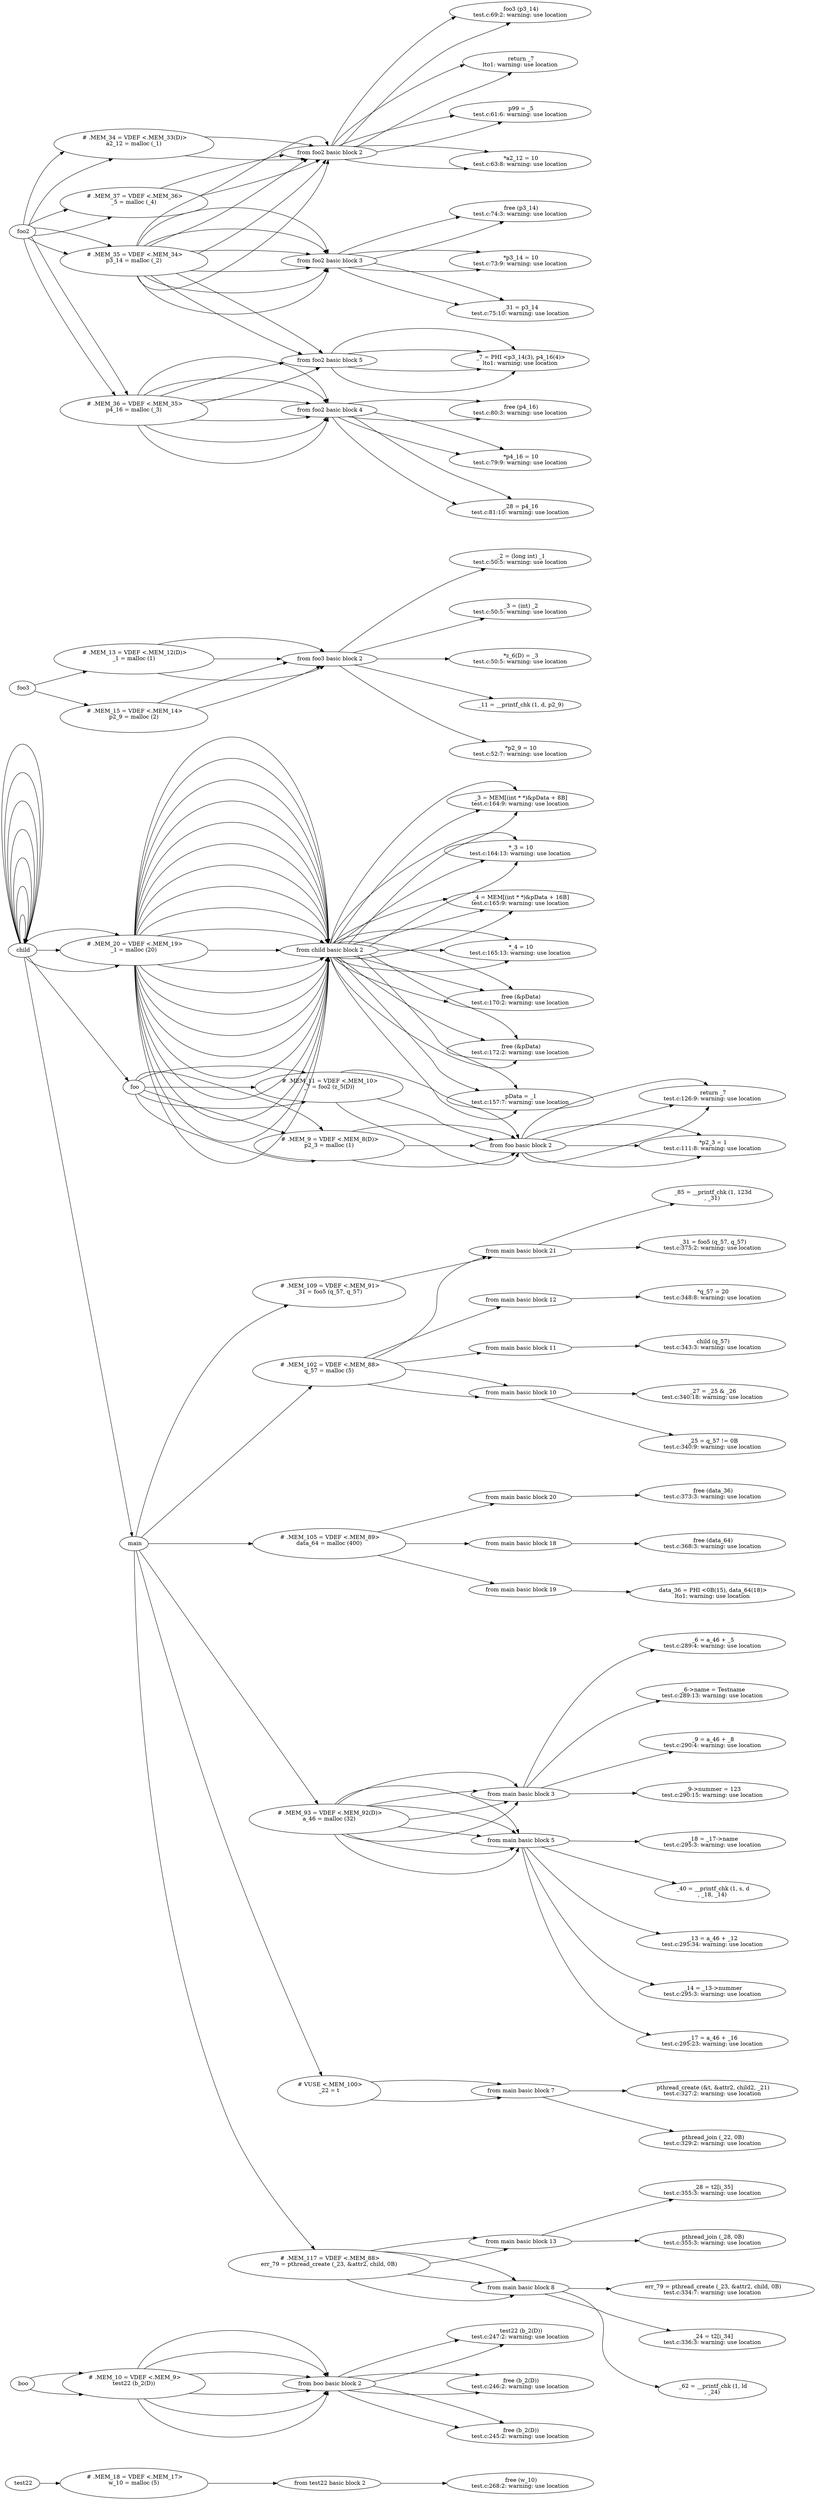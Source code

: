digraph {rankdir = LR; rank=same; nodesep=1.0; 
" test22
"->


" # .MEM_18 = VDEF <.MEM_17>
w_10 = malloc (5)

"->


" from test22 basic block 2"->

" free (w_10)
test.c:268:2: warning: use location
"






" boo
"->


" # .MEM_10 = VDEF <.MEM_9>
test22 (b_2(D))

"->


" from boo basic block 2"->

" test22 (b_2(D))
test.c:247:2: warning: use location
"


" # .MEM_10 = VDEF <.MEM_9>
test22 (b_2(D))

"->


" from boo basic block 2"->

" free (b_2(D))
test.c:246:2: warning: use location
"


" # .MEM_10 = VDEF <.MEM_9>
test22 (b_2(D))

"->


" from boo basic block 2"->

" free (b_2(D))
test.c:245:2: warning: use location
"






" boo
"->


" # .MEM_10 = VDEF <.MEM_9>
test22 (b_2(D))

"->


" from boo basic block 2"->

" test22 (b_2(D))
test.c:247:2: warning: use location
"


" # .MEM_10 = VDEF <.MEM_9>
test22 (b_2(D))

"->


" from boo basic block 2"->

" free (b_2(D))
test.c:246:2: warning: use location
"


" # .MEM_10 = VDEF <.MEM_9>
test22 (b_2(D))

"->


" from boo basic block 2"->

" free (b_2(D))
test.c:245:2: warning: use location
"






" child
"->



" child
"->


" # .MEM_20 = VDEF <.MEM_19>
_1 = malloc (20)

"->


" from child basic block 2"->

" pData = _1
test.c:157:7: warning: use location
"

" # .MEM_20 = VDEF <.MEM_19>
_1 = malloc (20)

"->


" from child basic block 2"->

" _3 = MEM[(int * *)&pData + 8B]
test.c:164:9: warning: use location
"

" # .MEM_20 = VDEF <.MEM_19>
_1 = malloc (20)

"->


" from child basic block 2"->

" *_3 = 10
test.c:164:13: warning: use location
"

" # .MEM_20 = VDEF <.MEM_19>
_1 = malloc (20)

"->


" from child basic block 2"->

" _4 = MEM[(int * *)&pData + 16B]
test.c:165:9: warning: use location
"

" # .MEM_20 = VDEF <.MEM_19>
_1 = malloc (20)

"->


" from child basic block 2"->

" *_4 = 10
test.c:165:13: warning: use location
"

" # .MEM_20 = VDEF <.MEM_19>
_1 = malloc (20)

"->


" from child basic block 2"->

" free (&pData)
test.c:170:2: warning: use location
"


" # .MEM_20 = VDEF <.MEM_19>
_1 = malloc (20)

"->


" from child basic block 2"->

" free (&pData)
test.c:172:2: warning: use location
"






" child
"->






" child
"->



" foo
"->


" # .MEM_9 = VDEF <.MEM_8(D)>
p2_3 = malloc (1)

"->


" from foo basic block 2"->

" *p2_3 = 1
test.c:111:8: warning: use location
"






" foo
"->


" # .MEM_11 = VDEF <.MEM_10>
_7 = foo2 (z_5(D))

"->


" from foo basic block 2"->

" return _7
test.c:126:9: warning: use location
"






" foo3
"->


" # .MEM_13 = VDEF <.MEM_12(D)>
_1 = malloc (1)

"->


" from foo3 basic block 2"->

" _2 = (long int) _1
test.c:50:5: warning: use location
"

" # .MEM_13 = VDEF <.MEM_12(D)>
_1 = malloc (1)

"->


" from foo3 basic block 2"->

" _3 = (int) _2
test.c:50:5: warning: use location
"

" # .MEM_13 = VDEF <.MEM_12(D)>
_1 = malloc (1)

"->


" from foo3 basic block 2"->

" *z_6(D) = _3
test.c:50:5: warning: use location
"






" foo3
"->


" # .MEM_15 = VDEF <.MEM_14>
p2_9 = malloc (2)

"->


" from foo3 basic block 2"->

" _11 = __printf_chk (1, d, p2_9)
"


" # .MEM_15 = VDEF <.MEM_14>
p2_9 = malloc (2)

"->


" from foo3 basic block 2"->

" *p2_9 = 10
test.c:52:7: warning: use location
"






" foo2
"->


" # .MEM_34 = VDEF <.MEM_33(D)>
a2_12 = malloc (_1)

"->


" from foo2 basic block 2"->

" *a2_12 = 10
test.c:63:8: warning: use location
"






" foo2
"->


" # .MEM_35 = VDEF <.MEM_34>
p3_14 = malloc (_2)

"->


" from foo2 basic block 5"->

" _7 = PHI <p3_14(3), p4_16(4)>
lto1: warning: use location
"


" # .MEM_35 = VDEF <.MEM_34>
p3_14 = malloc (_2)

"->


" from foo2 basic block 3"->

" _31 = p3_14
test.c:75:10: warning: use location
"


" # .MEM_35 = VDEF <.MEM_34>
p3_14 = malloc (_2)

"->


" from foo2 basic block 3"->

" free (p3_14)
test.c:74:3: warning: use location
"


" # .MEM_35 = VDEF <.MEM_34>
p3_14 = malloc (_2)

"->


" from foo2 basic block 3"->

" *p3_14 = 10
test.c:73:9: warning: use location
"


" # .MEM_35 = VDEF <.MEM_34>
p3_14 = malloc (_2)

"->


" from foo2 basic block 2"->

" foo3 (p3_14)
test.c:69:2: warning: use location
"


" # .MEM_35 = VDEF <.MEM_34>
p3_14 = malloc (_2)

"->

" from foo2 basic block 2"->

" return _7
lto1: warning: use location
"






" foo2
"->


" # .MEM_36 = VDEF <.MEM_35>
p4_16 = malloc (_3)

"->


" from foo2 basic block 5"->

" _7 = PHI <p3_14(3), p4_16(4)>
lto1: warning: use location
"


" # .MEM_36 = VDEF <.MEM_35>
p4_16 = malloc (_3)

"->


" from foo2 basic block 4"->

" _28 = p4_16
test.c:81:10: warning: use location
"


" # .MEM_36 = VDEF <.MEM_35>
p4_16 = malloc (_3)

"->


" from foo2 basic block 4"->

" free (p4_16)
test.c:80:3: warning: use location
"


" # .MEM_36 = VDEF <.MEM_35>
p4_16 = malloc (_3)

"->


" from foo2 basic block 4"->

" *p4_16 = 10
test.c:79:9: warning: use location
"






" foo2
"->


" # .MEM_37 = VDEF <.MEM_36>
_5 = malloc (_4)

"->


" from foo2 basic block 2"->

" p99 = _5
test.c:61:6: warning: use location
"






" foo2
"->


" # .MEM_34 = VDEF <.MEM_33(D)>
a2_12 = malloc (_1)

"->


" from foo2 basic block 2"->

" *a2_12 = 10
test.c:63:8: warning: use location
"






" foo2
"->


" # .MEM_35 = VDEF <.MEM_34>
p3_14 = malloc (_2)

"->


" from foo2 basic block 5"->

" _7 = PHI <p3_14(3), p4_16(4)>
lto1: warning: use location
"


" # .MEM_35 = VDEF <.MEM_34>
p3_14 = malloc (_2)

"->


" from foo2 basic block 3"->

" _31 = p3_14
test.c:75:10: warning: use location
"

" # .MEM_35 = VDEF <.MEM_34>
p3_14 = malloc (_2)

"->


" from foo2 basic block 3"->

" free (p3_14)
test.c:74:3: warning: use location
"


" # .MEM_35 = VDEF <.MEM_34>
p3_14 = malloc (_2)

"->


" from foo2 basic block 3"->

" *p3_14 = 10
test.c:73:9: warning: use location
"

" # .MEM_35 = VDEF <.MEM_34>
p3_14 = malloc (_2)

"->


" from foo2 basic block 2"->

" foo3 (p3_14)
test.c:69:2: warning: use location
"


" # .MEM_35 = VDEF <.MEM_34>
p3_14 = malloc (_2)

"->

" from foo2 basic block 2"->

" return _7
lto1: warning: use location
"






" foo2
"->


" # .MEM_36 = VDEF <.MEM_35>
p4_16 = malloc (_3)

"->


" from foo2 basic block 5"->

" _7 = PHI <p3_14(3), p4_16(4)>
lto1: warning: use location
"


" # .MEM_36 = VDEF <.MEM_35>
p4_16 = malloc (_3)

"->


" from foo2 basic block 4"->

" _28 = p4_16
test.c:81:10: warning: use location
"

" # .MEM_36 = VDEF <.MEM_35>
p4_16 = malloc (_3)

"->


" from foo2 basic block 4"->

" free (p4_16)
test.c:80:3: warning: use location
"


" # .MEM_36 = VDEF <.MEM_35>
p4_16 = malloc (_3)

"->


" from foo2 basic block 4"->

" *p4_16 = 10
test.c:79:9: warning: use location
"






" foo2
"->


" # .MEM_37 = VDEF <.MEM_36>
_5 = malloc (_4)

"->


" from foo2 basic block 2"->

" p99 = _5
test.c:61:6: warning: use location
"






" foo
"->


" # .MEM_9 = VDEF <.MEM_8(D)>
p2_3 = malloc (1)

"->


" from foo basic block 2"->

" *p2_3 = 1
test.c:111:8: warning: use location
"






" foo
"->


" # .MEM_11 = VDEF <.MEM_10>
_7 = foo2 (z_5(D))

"->


" from foo basic block 2"->

" return _7
test.c:126:9: warning: use location
"






" foo
"->


" # .MEM_9 = VDEF <.MEM_8(D)>
p2_3 = malloc (1)

"->


" from foo basic block 2"->

" *p2_3 = 1
test.c:111:8: warning: use location
"






" foo
"->


" # .MEM_11 = VDEF <.MEM_10>
_7 = foo2 (z_5(D))

"->


" from foo basic block 2"->

" return _7
test.c:126:9: warning: use location
"






" child
"->



" child
"->


" # .MEM_20 = VDEF <.MEM_19>
_1 = malloc (20)

"->


" from child basic block 2"->

" pData = _1
test.c:157:7: warning: use location
"


" # .MEM_20 = VDEF <.MEM_19>
_1 = malloc (20)

"->


" from child basic block 2"->

" _3 = MEM[(int * *)&pData + 8B]
test.c:164:9: warning: use location
"


" # .MEM_20 = VDEF <.MEM_19>
_1 = malloc (20)

"->


" from child basic block 2"->

" *_3 = 10
test.c:164:13: warning: use location
"


" # .MEM_20 = VDEF <.MEM_19>
_1 = malloc (20)

"->


" from child basic block 2"->

" _4 = MEM[(int * *)&pData + 16B]
test.c:165:9: warning: use location
"


" # .MEM_20 = VDEF <.MEM_19>
_1 = malloc (20)

"->


" from child basic block 2"->

" *_4 = 10
test.c:165:13: warning: use location
"


" # .MEM_20 = VDEF <.MEM_19>
_1 = malloc (20)

"->


" from child basic block 2"->

" free (&pData)
test.c:170:2: warning: use location
"


" # .MEM_20 = VDEF <.MEM_19>
_1 = malloc (20)

"->


" from child basic block 2"->

" free (&pData)
test.c:172:2: warning: use location
"






" child
"->






" child
"->



" child
"->



" child
"->


" # .MEM_20 = VDEF <.MEM_19>
_1 = malloc (20)

"->


" from child basic block 2"->

" pData = _1
test.c:157:7: warning: use location
"

" # .MEM_20 = VDEF <.MEM_19>
_1 = malloc (20)

"->


" from child basic block 2"->

" _3 = MEM[(int * *)&pData + 8B]
test.c:164:9: warning: use location
"

" # .MEM_20 = VDEF <.MEM_19>
_1 = malloc (20)

"->


" from child basic block 2"->

" *_3 = 10
test.c:164:13: warning: use location
"

" # .MEM_20 = VDEF <.MEM_19>
_1 = malloc (20)

"->


" from child basic block 2"->

" _4 = MEM[(int * *)&pData + 16B]
test.c:165:9: warning: use location
"

" # .MEM_20 = VDEF <.MEM_19>
_1 = malloc (20)

"->


" from child basic block 2"->

" *_4 = 10
test.c:165:13: warning: use location
"

" # .MEM_20 = VDEF <.MEM_19>
_1 = malloc (20)

"->


" from child basic block 2"->

" free (&pData)
test.c:170:2: warning: use location
"


" # .MEM_20 = VDEF <.MEM_19>
_1 = malloc (20)

"->


" from child basic block 2"->

" free (&pData)
test.c:172:2: warning: use location
"






" child
"->






" child
"->



" main
"->


" # .MEM_93 = VDEF <.MEM_92(D)>
a_46 = malloc (32)

"->


" from main basic block 5"->

" _17 = a_46 + _16
test.c:295:23: warning: use location
"

" # .MEM_93 = VDEF <.MEM_92(D)>
a_46 = malloc (32)

"->


" from main basic block 5"->

" _18 = _17->name
test.c:295:3: warning: use location
"

" # .MEM_93 = VDEF <.MEM_92(D)>
a_46 = malloc (32)

"->


" from main basic block 5"->

" _40 = __printf_chk (1, s, d
, _18, _14)
"


" # .MEM_93 = VDEF <.MEM_92(D)>
a_46 = malloc (32)

"->


" from main basic block 5"->

" _13 = a_46 + _12
test.c:295:34: warning: use location
"

" # .MEM_93 = VDEF <.MEM_92(D)>
a_46 = malloc (32)

"->


" from main basic block 5"->

" _14 = _13->nummer
test.c:295:3: warning: use location
"

" # .MEM_93 = VDEF <.MEM_92(D)>
a_46 = malloc (32)

"->


" from main basic block 3"->

" _9 = a_46 + _8
test.c:290:4: warning: use location
"

" # .MEM_93 = VDEF <.MEM_92(D)>
a_46 = malloc (32)

"->


" from main basic block 3"->

" _9->nummer = 123
test.c:290:15: warning: use location
"

" # .MEM_93 = VDEF <.MEM_92(D)>
a_46 = malloc (32)

"->


" from main basic block 3"->

" _6 = a_46 + _5
test.c:289:4: warning: use location
"

" # .MEM_93 = VDEF <.MEM_92(D)>
a_46 = malloc (32)

"->


" from main basic block 3"->

" _6->name = Testname
test.c:289:13: warning: use location
"






" main
"->


" # VUSE <.MEM_100>
_22 = t

"->


" from main basic block 7"->

" pthread_create (&t, &attr2, child2, _21)
test.c:327:2: warning: use location
"


" # VUSE <.MEM_100>
_22 = t

"->


" from main basic block 7"->

" pthread_join (_22, 0B)
test.c:329:2: warning: use location
"






" main
"->


" # .MEM_117 = VDEF <.MEM_88>
err_79 = pthread_create (_23, &attr2, child, 0B)

"->


" from main basic block 8"->

" _24 = t2[i_34]
test.c:336:3: warning: use location
"

" # .MEM_117 = VDEF <.MEM_88>
err_79 = pthread_create (_23, &attr2, child, 0B)

"->


" from main basic block 8"->

" _62 = __printf_chk (1, ld
, _24)
"


" # .MEM_117 = VDEF <.MEM_88>
err_79 = pthread_create (_23, &attr2, child, 0B)

"->


" from main basic block 13"->

" _28 = t2[i_35]
test.c:355:3: warning: use location
"

" # .MEM_117 = VDEF <.MEM_88>
err_79 = pthread_create (_23, &attr2, child, 0B)

"->


" from main basic block 13"->

" pthread_join (_28, 0B)
test.c:355:3: warning: use location
"


" # .MEM_117 = VDEF <.MEM_88>
err_79 = pthread_create (_23, &attr2, child, 0B)

"->


" from main basic block 8"->

" err_79 = pthread_create (_23, &attr2, child, 0B)
test.c:334:7: warning: use location
"






" main
"->


" # .MEM_102 = VDEF <.MEM_88>
q_57 = malloc (5)

"->


" from main basic block 11"->

" child (q_57)
test.c:343:3: warning: use location
"


" # .MEM_102 = VDEF <.MEM_88>
q_57 = malloc (5)

"->


" from main basic block 21"->

" _31 = foo5 (q_57, q_57)
test.c:375:2: warning: use location
"


" # .MEM_102 = VDEF <.MEM_88>
q_57 = malloc (5)

"->


" from main basic block 12"->

" *q_57 = 20
test.c:348:8: warning: use location
"

" # .MEM_102 = VDEF <.MEM_88>
q_57 = malloc (5)

"->


" from main basic block 10"->

" _25 = q_57 != 0B
test.c:340:9: warning: use location
"

" # .MEM_102 = VDEF <.MEM_88>
q_57 = malloc (5)

"->


" from main basic block 10"->

" _27 = _25 & _26
test.c:340:18: warning: use location
"






" main
"->


" # .MEM_105 = VDEF <.MEM_89>
data_64 = malloc (400)

"->


" from main basic block 19"->

" data_36 = PHI <0B(15), data_64(18)>
lto1: warning: use location
"


" # .MEM_105 = VDEF <.MEM_89>
data_64 = malloc (400)

"->


" from main basic block 20"->

" free (data_36)
test.c:373:3: warning: use location
"


" # .MEM_105 = VDEF <.MEM_89>
data_64 = malloc (400)

"->


" from main basic block 18"->

" free (data_64)
test.c:368:3: warning: use location
"






" main
"->


" # .MEM_109 = VDEF <.MEM_91>
_31 = foo5 (q_57, q_57)

"->


" from main basic block 21"->

" _85 = __printf_chk (1, 123d
, _31)
" }
